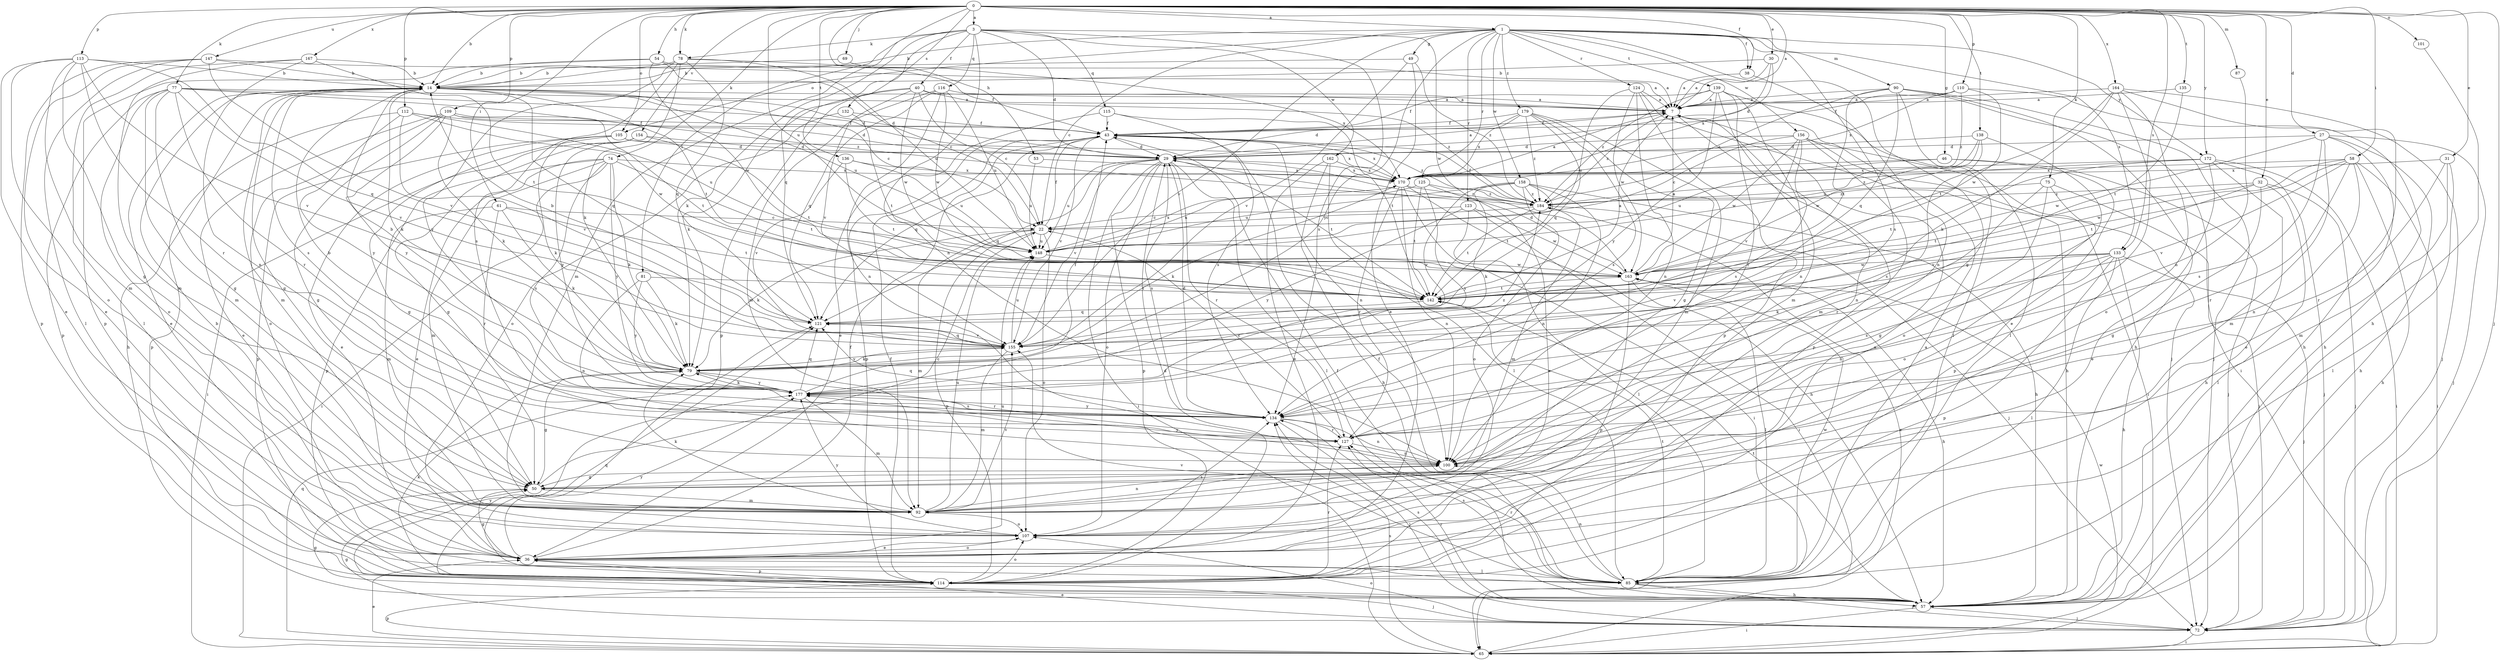 strict digraph  {
0;
1;
3;
7;
14;
22;
27;
29;
30;
31;
32;
36;
38;
40;
43;
46;
49;
50;
53;
54;
57;
58;
61;
65;
69;
72;
74;
75;
77;
78;
79;
81;
85;
87;
90;
92;
100;
101;
105;
107;
109;
110;
112;
113;
114;
115;
116;
121;
123;
124;
125;
127;
132;
133;
134;
135;
136;
138;
139;
142;
147;
148;
154;
155;
156;
158;
162;
163;
164;
167;
170;
172;
177;
179;
184;
0 -> 1  [label=a];
0 -> 3  [label=a];
0 -> 7  [label=a];
0 -> 14  [label=b];
0 -> 27  [label=d];
0 -> 30  [label=e];
0 -> 31  [label=e];
0 -> 32  [label=e];
0 -> 38  [label=f];
0 -> 46  [label=g];
0 -> 53  [label=h];
0 -> 54  [label=h];
0 -> 58  [label=i];
0 -> 61  [label=i];
0 -> 69  [label=j];
0 -> 72  [label=j];
0 -> 74  [label=k];
0 -> 75  [label=k];
0 -> 77  [label=k];
0 -> 78  [label=k];
0 -> 81  [label=l];
0 -> 87  [label=m];
0 -> 101  [label=o];
0 -> 105  [label=o];
0 -> 109  [label=p];
0 -> 110  [label=p];
0 -> 112  [label=p];
0 -> 113  [label=p];
0 -> 132  [label=s];
0 -> 133  [label=s];
0 -> 135  [label=t];
0 -> 136  [label=t];
0 -> 138  [label=t];
0 -> 147  [label=u];
0 -> 148  [label=u];
0 -> 154  [label=v];
0 -> 164  [label=x];
0 -> 167  [label=x];
0 -> 172  [label=y];
1 -> 14  [label=b];
1 -> 22  [label=c];
1 -> 38  [label=f];
1 -> 49  [label=g];
1 -> 50  [label=g];
1 -> 90  [label=m];
1 -> 105  [label=o];
1 -> 123  [label=r];
1 -> 124  [label=r];
1 -> 125  [label=r];
1 -> 133  [label=s];
1 -> 134  [label=s];
1 -> 139  [label=t];
1 -> 155  [label=v];
1 -> 156  [label=w];
1 -> 158  [label=w];
1 -> 172  [label=y];
1 -> 177  [label=y];
1 -> 179  [label=z];
3 -> 29  [label=d];
3 -> 40  [label=f];
3 -> 78  [label=k];
3 -> 79  [label=k];
3 -> 92  [label=m];
3 -> 100  [label=n];
3 -> 115  [label=q];
3 -> 116  [label=q];
3 -> 121  [label=q];
3 -> 134  [label=s];
3 -> 162  [label=w];
3 -> 163  [label=w];
7 -> 43  [label=f];
7 -> 92  [label=m];
7 -> 114  [label=p];
7 -> 184  [label=z];
14 -> 7  [label=a];
14 -> 22  [label=c];
14 -> 29  [label=d];
14 -> 36  [label=e];
14 -> 50  [label=g];
14 -> 57  [label=h];
14 -> 79  [label=k];
14 -> 92  [label=m];
14 -> 121  [label=q];
14 -> 134  [label=s];
14 -> 142  [label=t];
14 -> 148  [label=u];
22 -> 43  [label=f];
22 -> 79  [label=k];
22 -> 92  [label=m];
22 -> 107  [label=o];
22 -> 114  [label=p];
22 -> 148  [label=u];
27 -> 29  [label=d];
27 -> 36  [label=e];
27 -> 57  [label=h];
27 -> 72  [label=j];
27 -> 92  [label=m];
27 -> 134  [label=s];
27 -> 163  [label=w];
29 -> 7  [label=a];
29 -> 65  [label=i];
29 -> 85  [label=l];
29 -> 107  [label=o];
29 -> 114  [label=p];
29 -> 121  [label=q];
29 -> 127  [label=r];
29 -> 134  [label=s];
29 -> 142  [label=t];
29 -> 148  [label=u];
29 -> 155  [label=v];
29 -> 170  [label=x];
30 -> 7  [label=a];
30 -> 14  [label=b];
30 -> 29  [label=d];
30 -> 170  [label=x];
31 -> 85  [label=l];
31 -> 92  [label=m];
31 -> 127  [label=r];
31 -> 170  [label=x];
32 -> 50  [label=g];
32 -> 72  [label=j];
32 -> 85  [label=l];
32 -> 142  [label=t];
32 -> 155  [label=v];
32 -> 184  [label=z];
36 -> 14  [label=b];
36 -> 43  [label=f];
36 -> 50  [label=g];
36 -> 85  [label=l];
36 -> 107  [label=o];
36 -> 114  [label=p];
36 -> 148  [label=u];
36 -> 177  [label=y];
38 -> 7  [label=a];
38 -> 100  [label=n];
40 -> 7  [label=a];
40 -> 22  [label=c];
40 -> 79  [label=k];
40 -> 114  [label=p];
40 -> 155  [label=v];
40 -> 163  [label=w];
40 -> 184  [label=z];
43 -> 29  [label=d];
43 -> 100  [label=n];
43 -> 114  [label=p];
43 -> 121  [label=q];
43 -> 155  [label=v];
43 -> 170  [label=x];
43 -> 184  [label=z];
46 -> 72  [label=j];
46 -> 114  [label=p];
46 -> 148  [label=u];
46 -> 170  [label=x];
49 -> 14  [label=b];
49 -> 36  [label=e];
49 -> 155  [label=v];
49 -> 184  [label=z];
50 -> 22  [label=c];
50 -> 92  [label=m];
53 -> 148  [label=u];
53 -> 170  [label=x];
54 -> 7  [label=a];
54 -> 14  [label=b];
54 -> 22  [label=c];
54 -> 114  [label=p];
54 -> 163  [label=w];
57 -> 43  [label=f];
57 -> 50  [label=g];
57 -> 65  [label=i];
57 -> 72  [label=j];
57 -> 121  [label=q];
57 -> 127  [label=r];
57 -> 134  [label=s];
57 -> 142  [label=t];
57 -> 177  [label=y];
58 -> 57  [label=h];
58 -> 65  [label=i];
58 -> 100  [label=n];
58 -> 127  [label=r];
58 -> 142  [label=t];
58 -> 155  [label=v];
58 -> 163  [label=w];
58 -> 170  [label=x];
61 -> 22  [label=c];
61 -> 79  [label=k];
61 -> 92  [label=m];
61 -> 127  [label=r];
61 -> 142  [label=t];
65 -> 36  [label=e];
65 -> 114  [label=p];
65 -> 121  [label=q];
65 -> 134  [label=s];
65 -> 163  [label=w];
65 -> 184  [label=z];
69 -> 14  [label=b];
69 -> 170  [label=x];
72 -> 36  [label=e];
72 -> 50  [label=g];
72 -> 65  [label=i];
72 -> 107  [label=o];
74 -> 36  [label=e];
74 -> 65  [label=i];
74 -> 79  [label=k];
74 -> 92  [label=m];
74 -> 114  [label=p];
74 -> 134  [label=s];
74 -> 142  [label=t];
74 -> 170  [label=x];
74 -> 177  [label=y];
75 -> 50  [label=g];
75 -> 72  [label=j];
75 -> 107  [label=o];
75 -> 127  [label=r];
75 -> 184  [label=z];
77 -> 7  [label=a];
77 -> 29  [label=d];
77 -> 50  [label=g];
77 -> 92  [label=m];
77 -> 107  [label=o];
77 -> 114  [label=p];
77 -> 127  [label=r];
77 -> 155  [label=v];
77 -> 184  [label=z];
78 -> 14  [label=b];
78 -> 43  [label=f];
78 -> 79  [label=k];
78 -> 121  [label=q];
78 -> 134  [label=s];
78 -> 148  [label=u];
78 -> 177  [label=y];
79 -> 14  [label=b];
79 -> 50  [label=g];
79 -> 127  [label=r];
79 -> 155  [label=v];
79 -> 177  [label=y];
81 -> 79  [label=k];
81 -> 100  [label=n];
81 -> 142  [label=t];
81 -> 177  [label=y];
85 -> 7  [label=a];
85 -> 43  [label=f];
85 -> 57  [label=h];
85 -> 72  [label=j];
85 -> 100  [label=n];
85 -> 127  [label=r];
85 -> 134  [label=s];
85 -> 142  [label=t];
85 -> 155  [label=v];
85 -> 163  [label=w];
87 -> 100  [label=n];
90 -> 7  [label=a];
90 -> 57  [label=h];
90 -> 65  [label=i];
90 -> 72  [label=j];
90 -> 85  [label=l];
90 -> 121  [label=q];
90 -> 142  [label=t];
90 -> 184  [label=z];
92 -> 79  [label=k];
92 -> 100  [label=n];
92 -> 107  [label=o];
92 -> 148  [label=u];
92 -> 155  [label=v];
100 -> 50  [label=g];
100 -> 177  [label=y];
101 -> 57  [label=h];
105 -> 29  [label=d];
105 -> 36  [label=e];
105 -> 50  [label=g];
105 -> 79  [label=k];
105 -> 114  [label=p];
105 -> 170  [label=x];
107 -> 36  [label=e];
107 -> 134  [label=s];
107 -> 177  [label=y];
109 -> 29  [label=d];
109 -> 36  [label=e];
109 -> 43  [label=f];
109 -> 50  [label=g];
109 -> 79  [label=k];
109 -> 107  [label=o];
109 -> 142  [label=t];
109 -> 177  [label=y];
110 -> 7  [label=a];
110 -> 43  [label=f];
110 -> 57  [label=h];
110 -> 163  [label=w];
110 -> 170  [label=x];
110 -> 184  [label=z];
112 -> 43  [label=f];
112 -> 114  [label=p];
112 -> 148  [label=u];
112 -> 155  [label=v];
112 -> 163  [label=w];
112 -> 177  [label=y];
113 -> 14  [label=b];
113 -> 36  [label=e];
113 -> 50  [label=g];
113 -> 92  [label=m];
113 -> 107  [label=o];
113 -> 121  [label=q];
113 -> 127  [label=r];
113 -> 155  [label=v];
114 -> 7  [label=a];
114 -> 29  [label=d];
114 -> 43  [label=f];
114 -> 72  [label=j];
114 -> 79  [label=k];
114 -> 107  [label=o];
114 -> 127  [label=r];
115 -> 36  [label=e];
115 -> 43  [label=f];
115 -> 134  [label=s];
115 -> 142  [label=t];
116 -> 7  [label=a];
116 -> 92  [label=m];
116 -> 100  [label=n];
116 -> 121  [label=q];
116 -> 148  [label=u];
116 -> 163  [label=w];
121 -> 14  [label=b];
121 -> 155  [label=v];
123 -> 22  [label=c];
123 -> 65  [label=i];
123 -> 85  [label=l];
123 -> 163  [label=w];
123 -> 177  [label=y];
124 -> 7  [label=a];
124 -> 72  [label=j];
124 -> 100  [label=n];
124 -> 114  [label=p];
124 -> 148  [label=u];
124 -> 163  [label=w];
125 -> 36  [label=e];
125 -> 142  [label=t];
125 -> 148  [label=u];
125 -> 177  [label=y];
125 -> 184  [label=z];
127 -> 22  [label=c];
127 -> 100  [label=n];
132 -> 43  [label=f];
132 -> 107  [label=o];
132 -> 142  [label=t];
133 -> 57  [label=h];
133 -> 72  [label=j];
133 -> 79  [label=k];
133 -> 85  [label=l];
133 -> 100  [label=n];
133 -> 114  [label=p];
133 -> 134  [label=s];
133 -> 155  [label=v];
133 -> 163  [label=w];
134 -> 14  [label=b];
134 -> 29  [label=d];
134 -> 72  [label=j];
134 -> 100  [label=n];
134 -> 121  [label=q];
134 -> 127  [label=r];
134 -> 177  [label=y];
135 -> 7  [label=a];
135 -> 142  [label=t];
136 -> 142  [label=t];
136 -> 148  [label=u];
136 -> 155  [label=v];
136 -> 170  [label=x];
138 -> 29  [label=d];
138 -> 107  [label=o];
138 -> 134  [label=s];
138 -> 148  [label=u];
138 -> 163  [label=w];
139 -> 7  [label=a];
139 -> 43  [label=f];
139 -> 85  [label=l];
139 -> 92  [label=m];
139 -> 100  [label=n];
139 -> 127  [label=r];
139 -> 177  [label=y];
139 -> 184  [label=z];
142 -> 7  [label=a];
142 -> 121  [label=q];
147 -> 7  [label=a];
147 -> 14  [label=b];
147 -> 36  [label=e];
147 -> 85  [label=l];
147 -> 114  [label=p];
147 -> 155  [label=v];
148 -> 163  [label=w];
148 -> 170  [label=x];
154 -> 29  [label=d];
154 -> 50  [label=g];
154 -> 65  [label=i];
154 -> 142  [label=t];
154 -> 177  [label=y];
155 -> 79  [label=k];
155 -> 92  [label=m];
155 -> 121  [label=q];
155 -> 148  [label=u];
156 -> 22  [label=c];
156 -> 29  [label=d];
156 -> 57  [label=h];
156 -> 65  [label=i];
156 -> 100  [label=n];
156 -> 134  [label=s];
156 -> 155  [label=v];
156 -> 163  [label=w];
158 -> 57  [label=h];
158 -> 79  [label=k];
158 -> 100  [label=n];
158 -> 107  [label=o];
158 -> 142  [label=t];
158 -> 148  [label=u];
158 -> 155  [label=v];
158 -> 184  [label=z];
162 -> 36  [label=e];
162 -> 57  [label=h];
162 -> 85  [label=l];
162 -> 170  [label=x];
163 -> 7  [label=a];
163 -> 29  [label=d];
163 -> 57  [label=h];
163 -> 85  [label=l];
163 -> 114  [label=p];
163 -> 142  [label=t];
164 -> 7  [label=a];
164 -> 36  [label=e];
164 -> 57  [label=h];
164 -> 72  [label=j];
164 -> 79  [label=k];
164 -> 107  [label=o];
164 -> 142  [label=t];
167 -> 14  [label=b];
167 -> 85  [label=l];
167 -> 92  [label=m];
167 -> 100  [label=n];
167 -> 142  [label=t];
170 -> 7  [label=a];
170 -> 57  [label=h];
170 -> 65  [label=i];
170 -> 79  [label=k];
170 -> 100  [label=n];
170 -> 127  [label=r];
170 -> 184  [label=z];
172 -> 36  [label=e];
172 -> 57  [label=h];
172 -> 65  [label=i];
172 -> 72  [label=j];
172 -> 142  [label=t];
172 -> 170  [label=x];
172 -> 184  [label=z];
177 -> 43  [label=f];
177 -> 79  [label=k];
177 -> 92  [label=m];
177 -> 121  [label=q];
177 -> 134  [label=s];
177 -> 184  [label=z];
179 -> 29  [label=d];
179 -> 43  [label=f];
179 -> 50  [label=g];
179 -> 92  [label=m];
179 -> 121  [label=q];
179 -> 134  [label=s];
179 -> 170  [label=x];
179 -> 184  [label=z];
184 -> 22  [label=c];
184 -> 29  [label=d];
184 -> 43  [label=f];
184 -> 72  [label=j];
184 -> 92  [label=m];
184 -> 142  [label=t];
}
